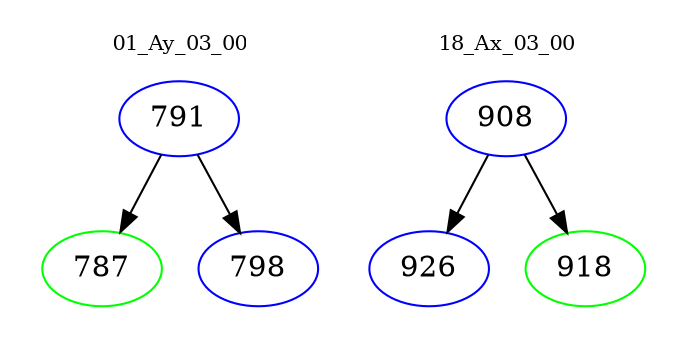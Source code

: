 digraph{
subgraph cluster_0 {
color = white
label = "01_Ay_03_00";
fontsize=10;
T0_791 [label="791", color="blue"]
T0_791 -> T0_787 [color="black"]
T0_787 [label="787", color="green"]
T0_791 -> T0_798 [color="black"]
T0_798 [label="798", color="blue"]
}
subgraph cluster_1 {
color = white
label = "18_Ax_03_00";
fontsize=10;
T1_908 [label="908", color="blue"]
T1_908 -> T1_926 [color="black"]
T1_926 [label="926", color="blue"]
T1_908 -> T1_918 [color="black"]
T1_918 [label="918", color="green"]
}
}
